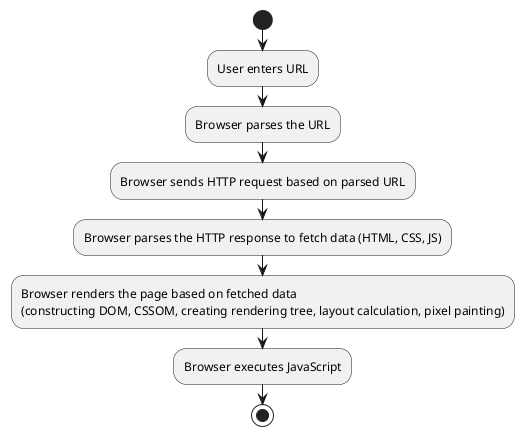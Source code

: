 @startuml Web browserの仕組み
start
:User enters URL;

:Browser parses the URL;
:Browser sends HTTP request based on parsed URL;

:Browser parses the HTTP response to fetch data (HTML, CSS, JS);

:Browser renders the page based on fetched data
(constructing DOM, CSSOM, creating rendering tree, layout calculation, pixel painting);

:Browser executes JavaScript;

stop
@enduml
